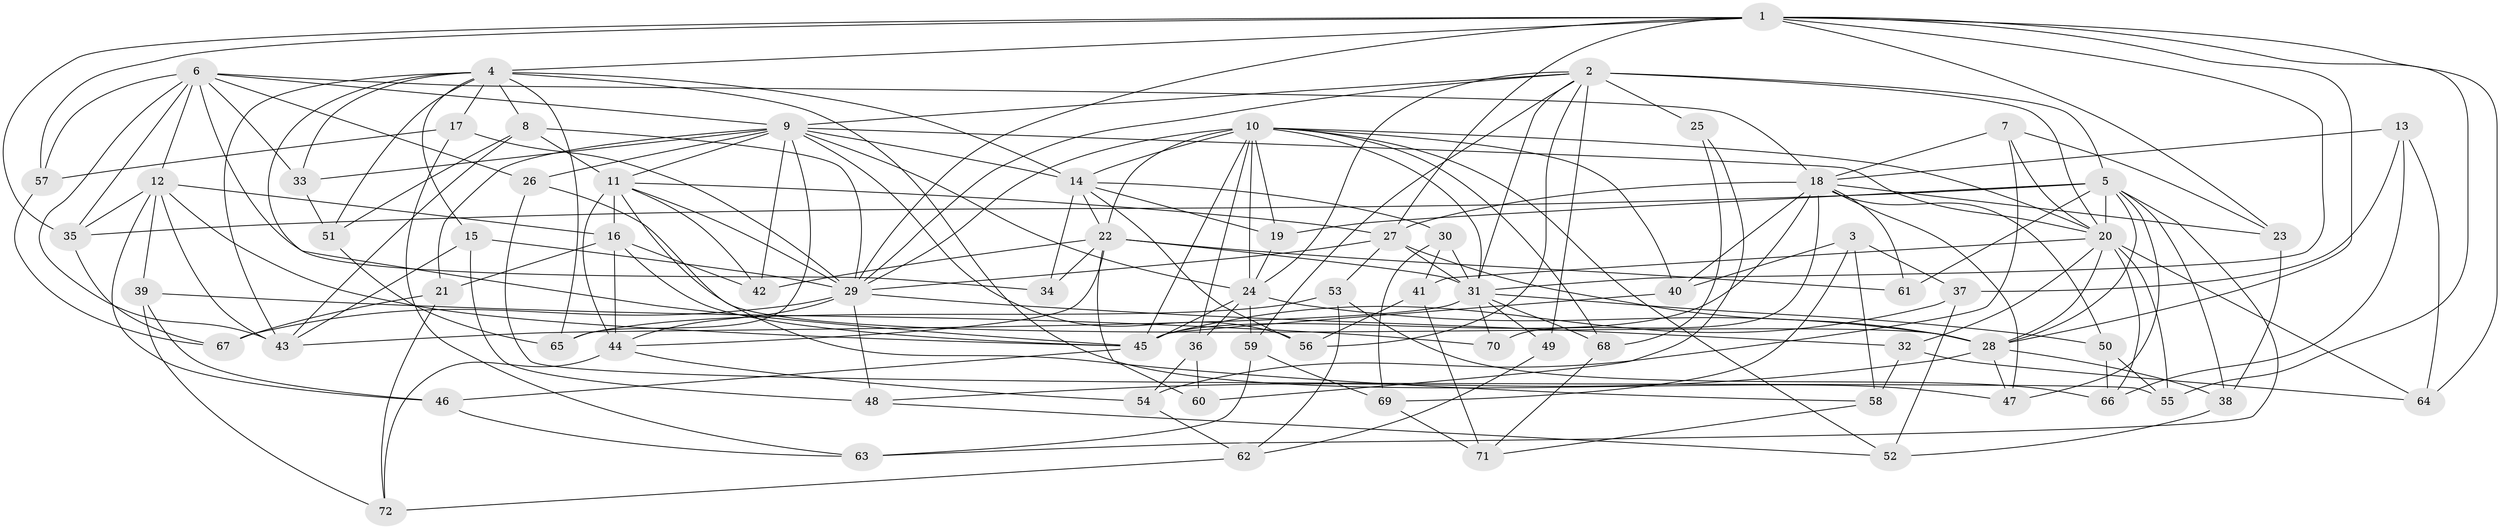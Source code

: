 // original degree distribution, {4: 1.0}
// Generated by graph-tools (version 1.1) at 2025/37/03/09/25 02:37:50]
// undirected, 72 vertices, 198 edges
graph export_dot {
graph [start="1"]
  node [color=gray90,style=filled];
  1;
  2;
  3;
  4;
  5;
  6;
  7;
  8;
  9;
  10;
  11;
  12;
  13;
  14;
  15;
  16;
  17;
  18;
  19;
  20;
  21;
  22;
  23;
  24;
  25;
  26;
  27;
  28;
  29;
  30;
  31;
  32;
  33;
  34;
  35;
  36;
  37;
  38;
  39;
  40;
  41;
  42;
  43;
  44;
  45;
  46;
  47;
  48;
  49;
  50;
  51;
  52;
  53;
  54;
  55;
  56;
  57;
  58;
  59;
  60;
  61;
  62;
  63;
  64;
  65;
  66;
  67;
  68;
  69;
  70;
  71;
  72;
  1 -- 4 [weight=1.0];
  1 -- 23 [weight=1.0];
  1 -- 27 [weight=1.0];
  1 -- 28 [weight=1.0];
  1 -- 29 [weight=1.0];
  1 -- 31 [weight=1.0];
  1 -- 35 [weight=1.0];
  1 -- 55 [weight=1.0];
  1 -- 57 [weight=1.0];
  1 -- 64 [weight=1.0];
  2 -- 5 [weight=1.0];
  2 -- 9 [weight=1.0];
  2 -- 20 [weight=1.0];
  2 -- 24 [weight=1.0];
  2 -- 25 [weight=2.0];
  2 -- 29 [weight=1.0];
  2 -- 31 [weight=1.0];
  2 -- 49 [weight=2.0];
  2 -- 56 [weight=1.0];
  2 -- 59 [weight=1.0];
  3 -- 37 [weight=1.0];
  3 -- 40 [weight=1.0];
  3 -- 58 [weight=1.0];
  3 -- 69 [weight=1.0];
  4 -- 8 [weight=2.0];
  4 -- 14 [weight=1.0];
  4 -- 15 [weight=1.0];
  4 -- 17 [weight=1.0];
  4 -- 33 [weight=1.0];
  4 -- 43 [weight=1.0];
  4 -- 45 [weight=1.0];
  4 -- 47 [weight=1.0];
  4 -- 51 [weight=1.0];
  4 -- 65 [weight=1.0];
  5 -- 19 [weight=1.0];
  5 -- 20 [weight=2.0];
  5 -- 28 [weight=2.0];
  5 -- 35 [weight=1.0];
  5 -- 38 [weight=1.0];
  5 -- 47 [weight=1.0];
  5 -- 61 [weight=2.0];
  5 -- 63 [weight=1.0];
  6 -- 9 [weight=1.0];
  6 -- 12 [weight=1.0];
  6 -- 18 [weight=1.0];
  6 -- 26 [weight=1.0];
  6 -- 33 [weight=1.0];
  6 -- 34 [weight=1.0];
  6 -- 35 [weight=2.0];
  6 -- 43 [weight=1.0];
  6 -- 57 [weight=1.0];
  7 -- 18 [weight=1.0];
  7 -- 20 [weight=1.0];
  7 -- 23 [weight=1.0];
  7 -- 54 [weight=1.0];
  8 -- 11 [weight=3.0];
  8 -- 29 [weight=1.0];
  8 -- 43 [weight=1.0];
  8 -- 51 [weight=1.0];
  9 -- 11 [weight=1.0];
  9 -- 14 [weight=1.0];
  9 -- 20 [weight=1.0];
  9 -- 21 [weight=1.0];
  9 -- 24 [weight=1.0];
  9 -- 26 [weight=1.0];
  9 -- 33 [weight=1.0];
  9 -- 42 [weight=1.0];
  9 -- 56 [weight=1.0];
  9 -- 65 [weight=1.0];
  10 -- 14 [weight=1.0];
  10 -- 19 [weight=1.0];
  10 -- 20 [weight=1.0];
  10 -- 22 [weight=1.0];
  10 -- 24 [weight=1.0];
  10 -- 29 [weight=1.0];
  10 -- 31 [weight=1.0];
  10 -- 36 [weight=1.0];
  10 -- 40 [weight=1.0];
  10 -- 45 [weight=1.0];
  10 -- 52 [weight=1.0];
  10 -- 68 [weight=1.0];
  11 -- 16 [weight=1.0];
  11 -- 27 [weight=1.0];
  11 -- 29 [weight=1.0];
  11 -- 42 [weight=1.0];
  11 -- 44 [weight=3.0];
  11 -- 58 [weight=1.0];
  12 -- 16 [weight=2.0];
  12 -- 35 [weight=1.0];
  12 -- 39 [weight=1.0];
  12 -- 43 [weight=1.0];
  12 -- 45 [weight=1.0];
  12 -- 46 [weight=1.0];
  13 -- 18 [weight=1.0];
  13 -- 37 [weight=1.0];
  13 -- 64 [weight=1.0];
  13 -- 66 [weight=1.0];
  14 -- 19 [weight=1.0];
  14 -- 22 [weight=1.0];
  14 -- 30 [weight=1.0];
  14 -- 34 [weight=1.0];
  14 -- 56 [weight=1.0];
  15 -- 29 [weight=1.0];
  15 -- 43 [weight=1.0];
  15 -- 48 [weight=1.0];
  16 -- 21 [weight=1.0];
  16 -- 42 [weight=1.0];
  16 -- 44 [weight=1.0];
  16 -- 45 [weight=4.0];
  17 -- 29 [weight=1.0];
  17 -- 57 [weight=1.0];
  17 -- 63 [weight=1.0];
  18 -- 23 [weight=1.0];
  18 -- 27 [weight=2.0];
  18 -- 40 [weight=1.0];
  18 -- 45 [weight=1.0];
  18 -- 47 [weight=1.0];
  18 -- 50 [weight=1.0];
  18 -- 61 [weight=1.0];
  18 -- 70 [weight=1.0];
  19 -- 24 [weight=1.0];
  20 -- 28 [weight=1.0];
  20 -- 32 [weight=1.0];
  20 -- 41 [weight=1.0];
  20 -- 55 [weight=1.0];
  20 -- 64 [weight=1.0];
  20 -- 66 [weight=1.0];
  21 -- 67 [weight=1.0];
  21 -- 72 [weight=1.0];
  22 -- 31 [weight=1.0];
  22 -- 34 [weight=2.0];
  22 -- 42 [weight=1.0];
  22 -- 44 [weight=1.0];
  22 -- 60 [weight=2.0];
  22 -- 61 [weight=1.0];
  23 -- 38 [weight=1.0];
  24 -- 28 [weight=1.0];
  24 -- 36 [weight=1.0];
  24 -- 45 [weight=1.0];
  24 -- 59 [weight=1.0];
  25 -- 60 [weight=1.0];
  25 -- 68 [weight=1.0];
  26 -- 28 [weight=1.0];
  26 -- 55 [weight=1.0];
  27 -- 28 [weight=1.0];
  27 -- 29 [weight=1.0];
  27 -- 31 [weight=1.0];
  27 -- 53 [weight=1.0];
  28 -- 38 [weight=1.0];
  28 -- 47 [weight=1.0];
  28 -- 48 [weight=1.0];
  29 -- 32 [weight=1.0];
  29 -- 44 [weight=1.0];
  29 -- 48 [weight=1.0];
  29 -- 67 [weight=1.0];
  30 -- 31 [weight=1.0];
  30 -- 41 [weight=1.0];
  30 -- 69 [weight=1.0];
  31 -- 43 [weight=1.0];
  31 -- 49 [weight=1.0];
  31 -- 50 [weight=1.0];
  31 -- 68 [weight=1.0];
  31 -- 70 [weight=2.0];
  32 -- 58 [weight=1.0];
  32 -- 64 [weight=1.0];
  33 -- 51 [weight=1.0];
  35 -- 67 [weight=1.0];
  36 -- 54 [weight=1.0];
  36 -- 60 [weight=1.0];
  37 -- 45 [weight=1.0];
  37 -- 52 [weight=1.0];
  38 -- 52 [weight=1.0];
  39 -- 46 [weight=1.0];
  39 -- 70 [weight=1.0];
  39 -- 72 [weight=1.0];
  40 -- 45 [weight=1.0];
  41 -- 56 [weight=1.0];
  41 -- 71 [weight=1.0];
  44 -- 54 [weight=1.0];
  44 -- 72 [weight=1.0];
  45 -- 46 [weight=1.0];
  46 -- 63 [weight=1.0];
  48 -- 52 [weight=1.0];
  49 -- 62 [weight=1.0];
  50 -- 55 [weight=1.0];
  50 -- 66 [weight=1.0];
  51 -- 65 [weight=1.0];
  53 -- 62 [weight=1.0];
  53 -- 65 [weight=1.0];
  53 -- 66 [weight=1.0];
  54 -- 62 [weight=1.0];
  57 -- 67 [weight=1.0];
  58 -- 71 [weight=1.0];
  59 -- 63 [weight=1.0];
  59 -- 69 [weight=1.0];
  62 -- 72 [weight=1.0];
  68 -- 71 [weight=1.0];
  69 -- 71 [weight=1.0];
}
